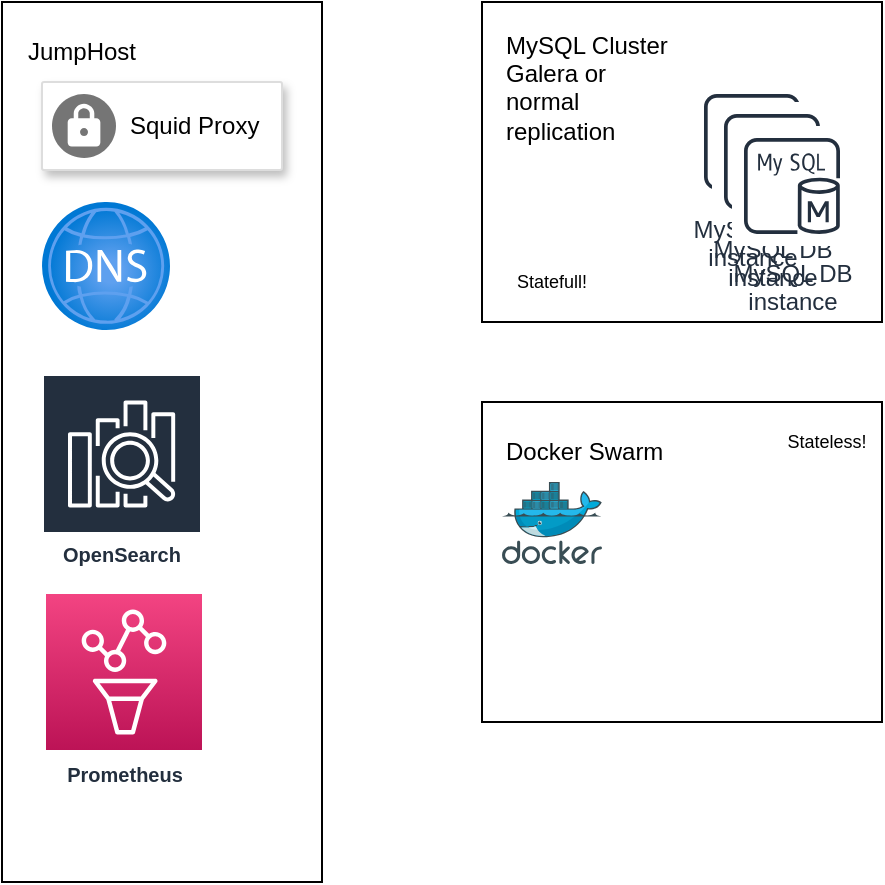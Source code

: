 <mxfile version="20.8.20" type="github">
  <diagram name="Page-1" id="TdOHpansvnOGCtft_5oy">
    <mxGraphModel dx="937" dy="516" grid="1" gridSize="10" guides="1" tooltips="1" connect="1" arrows="1" fold="1" page="1" pageScale="1" pageWidth="850" pageHeight="1100" math="0" shadow="0">
      <root>
        <mxCell id="0" />
        <mxCell id="1" parent="0" />
        <mxCell id="nNItx1n0lOZReaFIjNtG-3" value="" style="rounded=0;whiteSpace=wrap;html=1;" vertex="1" parent="1">
          <mxGeometry x="40" y="40" width="160" height="440" as="geometry" />
        </mxCell>
        <mxCell id="nNItx1n0lOZReaFIjNtG-1" value="" style="strokeColor=#dddddd;shadow=1;strokeWidth=1;rounded=1;absoluteArcSize=1;arcSize=2;" vertex="1" parent="1">
          <mxGeometry x="60" y="80" width="120" height="44" as="geometry" />
        </mxCell>
        <mxCell id="nNItx1n0lOZReaFIjNtG-2" value="Squid Proxy" style="sketch=0;dashed=0;connectable=0;html=1;fillColor=#757575;strokeColor=none;shape=mxgraph.gcp2.squid_proxy;part=1;labelPosition=right;verticalLabelPosition=middle;align=left;verticalAlign=middle;spacingLeft=5;fontSize=12;" vertex="1" parent="nNItx1n0lOZReaFIjNtG-1">
          <mxGeometry y="0.5" width="32" height="32" relative="1" as="geometry">
            <mxPoint x="5" y="-16" as="offset" />
          </mxGeometry>
        </mxCell>
        <mxCell id="nNItx1n0lOZReaFIjNtG-4" value="&lt;div&gt;JumpHost&lt;/div&gt;" style="text;html=1;strokeColor=none;fillColor=none;align=center;verticalAlign=middle;whiteSpace=wrap;rounded=0;" vertex="1" parent="1">
          <mxGeometry x="50" y="50" width="60" height="30" as="geometry" />
        </mxCell>
        <mxCell id="nNItx1n0lOZReaFIjNtG-6" value="" style="rounded=0;whiteSpace=wrap;html=1;" vertex="1" parent="1">
          <mxGeometry x="280" y="40" width="200" height="160" as="geometry" />
        </mxCell>
        <mxCell id="nNItx1n0lOZReaFIjNtG-7" value="MySQL DB &#xa;instance" style="sketch=0;outlineConnect=0;fontColor=#232F3E;gradientColor=none;strokeColor=#232F3E;fillColor=#ffffff;dashed=0;verticalLabelPosition=bottom;verticalAlign=top;align=center;html=1;fontSize=12;fontStyle=0;aspect=fixed;shape=mxgraph.aws4.resourceIcon;resIcon=mxgraph.aws4.mysql_db_instance;" vertex="1" parent="1">
          <mxGeometry x="385" y="80" width="60" height="60" as="geometry" />
        </mxCell>
        <mxCell id="nNItx1n0lOZReaFIjNtG-8" value="MySQL DB &#xa;instance" style="sketch=0;outlineConnect=0;fontColor=#232F3E;gradientColor=none;strokeColor=#232F3E;fillColor=#ffffff;dashed=0;verticalLabelPosition=bottom;verticalAlign=top;align=center;html=1;fontSize=12;fontStyle=0;aspect=fixed;shape=mxgraph.aws4.resourceIcon;resIcon=mxgraph.aws4.mysql_db_instance;" vertex="1" parent="1">
          <mxGeometry x="395" y="90" width="60" height="60" as="geometry" />
        </mxCell>
        <mxCell id="nNItx1n0lOZReaFIjNtG-9" value="MySQL DB &#xa;instance" style="sketch=0;outlineConnect=0;fontColor=#232F3E;gradientColor=none;strokeColor=#232F3E;fillColor=#ffffff;dashed=0;verticalLabelPosition=bottom;verticalAlign=top;align=center;html=1;fontSize=12;fontStyle=0;aspect=fixed;shape=mxgraph.aws4.resourceIcon;resIcon=mxgraph.aws4.mysql_db_instance;" vertex="1" parent="1">
          <mxGeometry x="405" y="102" width="60" height="60" as="geometry" />
        </mxCell>
        <mxCell id="nNItx1n0lOZReaFIjNtG-10" value="&lt;div align=&quot;left&quot;&gt;MySQL Cluster&lt;/div&gt;&lt;div align=&quot;left&quot;&gt;Galera or normal replication&lt;br&gt;&lt;/div&gt;&lt;div align=&quot;left&quot;&gt;&lt;br&gt;&lt;/div&gt;" style="text;html=1;strokeColor=none;fillColor=none;align=left;verticalAlign=middle;whiteSpace=wrap;rounded=0;" vertex="1" parent="1">
          <mxGeometry x="290" y="50" width="90" height="80" as="geometry" />
        </mxCell>
        <mxCell id="nNItx1n0lOZReaFIjNtG-11" value="" style="rounded=0;whiteSpace=wrap;html=1;" vertex="1" parent="1">
          <mxGeometry x="280" y="240" width="200" height="160" as="geometry" />
        </mxCell>
        <mxCell id="nNItx1n0lOZReaFIjNtG-15" value="Docker Swarm" style="text;html=1;strokeColor=none;fillColor=none;align=left;verticalAlign=middle;whiteSpace=wrap;rounded=0;" vertex="1" parent="1">
          <mxGeometry x="290" y="250" width="90" height="30" as="geometry" />
        </mxCell>
        <mxCell id="nNItx1n0lOZReaFIjNtG-16" value="" style="sketch=0;aspect=fixed;html=1;points=[];align=center;image;fontSize=12;image=img/lib/mscae/Docker.svg;" vertex="1" parent="1">
          <mxGeometry x="290" y="280" width="50" height="41" as="geometry" />
        </mxCell>
        <mxCell id="nNItx1n0lOZReaFIjNtG-20" value="" style="shape=image;html=1;verticalAlign=top;verticalLabelPosition=bottom;labelBackgroundColor=#ffffff;imageAspect=0;aspect=fixed;image=https://cdn0.iconfinder.com/data/icons/social-media-2104/24/social_media_social_media_logo_docker-128.png" vertex="1" parent="1">
          <mxGeometry x="395" y="260" width="50" height="50" as="geometry" />
        </mxCell>
        <mxCell id="nNItx1n0lOZReaFIjNtG-21" value="" style="shape=image;html=1;verticalAlign=top;verticalLabelPosition=bottom;labelBackgroundColor=#ffffff;imageAspect=0;aspect=fixed;image=https://cdn0.iconfinder.com/data/icons/social-media-2104/24/social_media_social_media_logo_docker-128.png" vertex="1" parent="1">
          <mxGeometry x="405" y="270" width="50" height="50" as="geometry" />
        </mxCell>
        <mxCell id="nNItx1n0lOZReaFIjNtG-22" value="" style="shape=image;html=1;verticalAlign=top;verticalLabelPosition=bottom;labelBackgroundColor=#ffffff;imageAspect=0;aspect=fixed;image=https://cdn0.iconfinder.com/data/icons/social-media-2104/24/social_media_social_media_logo_docker-128.png" vertex="1" parent="1">
          <mxGeometry x="415" y="280" width="50" height="50" as="geometry" />
        </mxCell>
        <mxCell id="nNItx1n0lOZReaFIjNtG-23" value="" style="shape=image;html=1;verticalAlign=top;verticalLabelPosition=bottom;labelBackgroundColor=#ffffff;imageAspect=0;aspect=fixed;image=https://cdn1.iconfinder.com/data/icons/social-media-2106/24/social_media_social_media_logo_docker-128.png" vertex="1" parent="1">
          <mxGeometry x="300" y="350" width="40" height="40" as="geometry" />
        </mxCell>
        <mxCell id="nNItx1n0lOZReaFIjNtG-24" value="" style="shape=image;html=1;verticalAlign=top;verticalLabelPosition=bottom;labelBackgroundColor=#ffffff;imageAspect=0;aspect=fixed;image=https://cdn1.iconfinder.com/data/icons/social-media-2106/24/social_media_social_media_logo_docker-128.png" vertex="1" parent="1">
          <mxGeometry x="365" y="350" width="40" height="40" as="geometry" />
        </mxCell>
        <mxCell id="nNItx1n0lOZReaFIjNtG-25" value="" style="shape=image;html=1;verticalAlign=top;verticalLabelPosition=bottom;labelBackgroundColor=#ffffff;imageAspect=0;aspect=fixed;image=https://cdn1.iconfinder.com/data/icons/social-media-2106/24/social_media_social_media_logo_docker-128.png" vertex="1" parent="1">
          <mxGeometry x="425" y="350" width="40" height="40" as="geometry" />
        </mxCell>
        <mxCell id="nNItx1n0lOZReaFIjNtG-26" value="Statefull!" style="text;html=1;strokeColor=none;fillColor=none;align=center;verticalAlign=middle;whiteSpace=wrap;rounded=0;fontSize=9;" vertex="1" parent="1">
          <mxGeometry x="290" y="170" width="50" height="20" as="geometry" />
        </mxCell>
        <mxCell id="nNItx1n0lOZReaFIjNtG-27" value="Stateless!" style="text;html=1;strokeColor=none;fillColor=none;align=center;verticalAlign=middle;whiteSpace=wrap;rounded=0;fontSize=9;" vertex="1" parent="1">
          <mxGeometry x="430" y="250" width="45" height="20" as="geometry" />
        </mxCell>
        <mxCell id="nNItx1n0lOZReaFIjNtG-28" value="OpenSearch" style="sketch=0;outlineConnect=0;fontColor=#232F3E;gradientColor=none;strokeColor=#ffffff;fillColor=#232F3E;dashed=0;verticalLabelPosition=middle;verticalAlign=bottom;align=center;html=1;whiteSpace=wrap;fontSize=10;fontStyle=1;spacing=3;shape=mxgraph.aws4.productIcon;prIcon=mxgraph.aws4.elasticsearch_service;" vertex="1" parent="1">
          <mxGeometry x="60" y="226" width="80" height="100" as="geometry" />
        </mxCell>
        <mxCell id="nNItx1n0lOZReaFIjNtG-29" value="Prometheus" style="sketch=0;points=[[0,0,0],[0.25,0,0],[0.5,0,0],[0.75,0,0],[1,0,0],[0,1,0],[0.25,1,0],[0.5,1,0],[0.75,1,0],[1,1,0],[0,0.25,0],[0,0.5,0],[0,0.75,0],[1,0.25,0],[1,0.5,0],[1,0.75,0]];points=[[0,0,0],[0.25,0,0],[0.5,0,0],[0.75,0,0],[1,0,0],[0,1,0],[0.25,1,0],[0.5,1,0],[0.75,1,0],[1,1,0],[0,0.25,0],[0,0.5,0],[0,0.75,0],[1,0.25,0],[1,0.5,0],[1,0.75,0]];outlineConnect=0;fontColor=#232F3E;gradientColor=#F34482;gradientDirection=north;fillColor=#BC1356;strokeColor=#ffffff;dashed=0;verticalLabelPosition=bottom;verticalAlign=top;align=center;html=1;fontSize=10;fontStyle=1;aspect=fixed;shape=mxgraph.aws4.resourceIcon;resIcon=mxgraph.aws4.managed_service_for_prometheus;" vertex="1" parent="1">
          <mxGeometry x="62" y="336" width="78" height="78" as="geometry" />
        </mxCell>
        <mxCell id="nNItx1n0lOZReaFIjNtG-30" value="" style="aspect=fixed;html=1;points=[];align=center;image;fontSize=12;image=img/lib/azure2/networking/DNS_Zones.svg;" vertex="1" parent="1">
          <mxGeometry x="60" y="140" width="64" height="64" as="geometry" />
        </mxCell>
      </root>
    </mxGraphModel>
  </diagram>
</mxfile>
